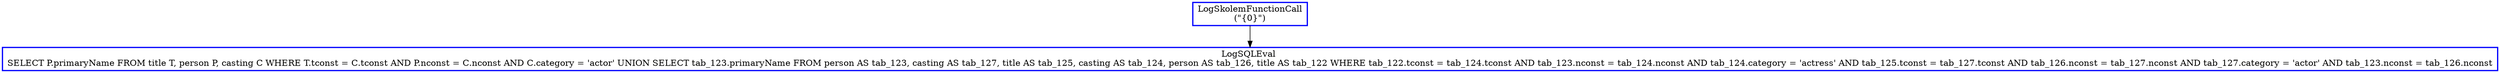digraph  g{
node [shape=rectangle, color=black, fontcolor=black, style=bold]
0 [label="LogSkolemFunctionCall
(\"{0}\")" , color = blue] ; 
1 [label="LogSQLEval 
SELECT P.primaryName FROM title T, person P, casting C WHERE T.tconst = C.tconst AND P.nconst = C.nconst AND C.category = 'actor' UNION SELECT tab_123.primaryName FROM person AS tab_123, casting AS tab_127, title AS tab_125, casting AS tab_124, person AS tab_126, title AS tab_122 WHERE tab_122.tconst = tab_124.tconst AND tab_123.nconst = tab_124.nconst AND tab_124.category = 'actress' AND tab_125.tconst = tab_127.tconst AND tab_126.nconst = tab_127.nconst AND tab_127.category = 'actor' AND tab_123.nconst = tab_126.nconst", color = blue] ; 
0 -> 1 ; 
}


